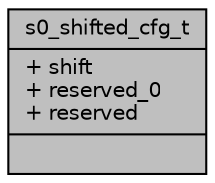 digraph "s0_shifted_cfg_t"
{
 // INTERACTIVE_SVG=YES
 // LATEX_PDF_SIZE
  bgcolor="transparent";
  edge [fontname="Helvetica",fontsize="10",labelfontname="Helvetica",labelfontsize="10"];
  node [fontname="Helvetica",fontsize="10",shape=record];
  Node1 [label="{s0_shifted_cfg_t\n|+ shift\l+ reserved_0\l+ reserved\l|}",height=0.2,width=0.4,color="black", fillcolor="grey75", style="filled", fontcolor="black",tooltip="The configuration for dsi fusion scale0 with shifted mode."];
}
